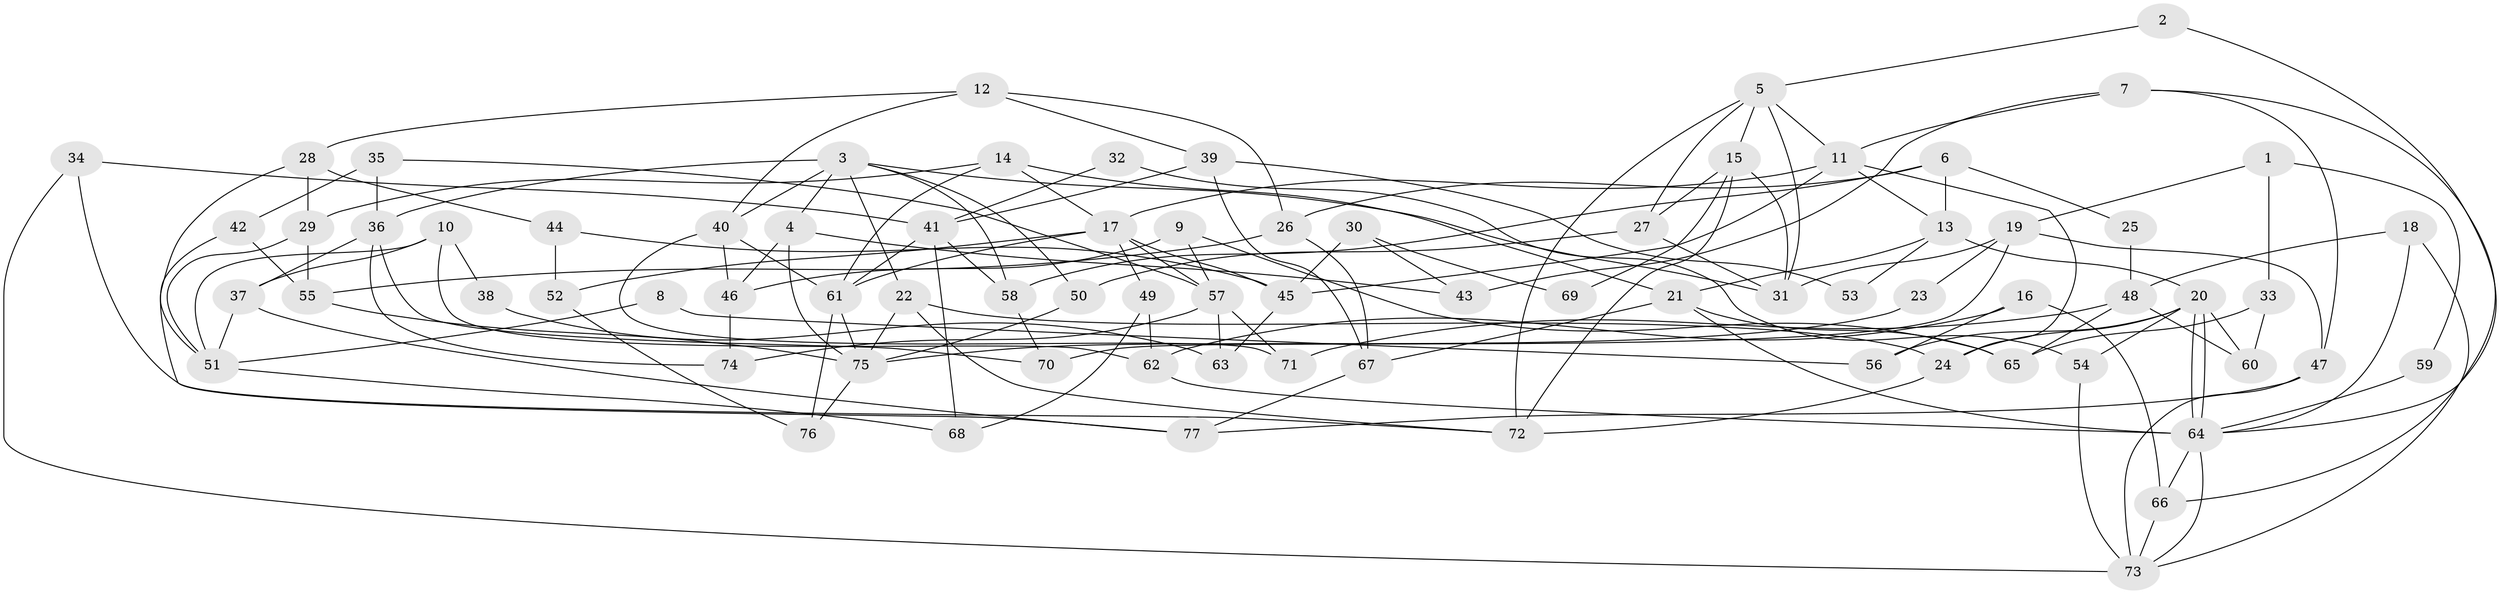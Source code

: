 // Generated by graph-tools (version 1.1) at 2025/26/03/09/25 03:26:14]
// undirected, 77 vertices, 154 edges
graph export_dot {
graph [start="1"]
  node [color=gray90,style=filled];
  1;
  2;
  3;
  4;
  5;
  6;
  7;
  8;
  9;
  10;
  11;
  12;
  13;
  14;
  15;
  16;
  17;
  18;
  19;
  20;
  21;
  22;
  23;
  24;
  25;
  26;
  27;
  28;
  29;
  30;
  31;
  32;
  33;
  34;
  35;
  36;
  37;
  38;
  39;
  40;
  41;
  42;
  43;
  44;
  45;
  46;
  47;
  48;
  49;
  50;
  51;
  52;
  53;
  54;
  55;
  56;
  57;
  58;
  59;
  60;
  61;
  62;
  63;
  64;
  65;
  66;
  67;
  68;
  69;
  70;
  71;
  72;
  73;
  74;
  75;
  76;
  77;
  1 -- 33;
  1 -- 19;
  1 -- 59;
  2 -- 5;
  2 -- 64;
  3 -- 22;
  3 -- 31;
  3 -- 4;
  3 -- 36;
  3 -- 40;
  3 -- 50;
  3 -- 58;
  4 -- 75;
  4 -- 43;
  4 -- 46;
  5 -- 15;
  5 -- 11;
  5 -- 27;
  5 -- 31;
  5 -- 72;
  6 -- 58;
  6 -- 26;
  6 -- 13;
  6 -- 25;
  7 -- 66;
  7 -- 11;
  7 -- 43;
  7 -- 47;
  8 -- 51;
  8 -- 56;
  9 -- 46;
  9 -- 57;
  9 -- 65;
  10 -- 37;
  10 -- 51;
  10 -- 38;
  10 -- 62;
  11 -- 24;
  11 -- 13;
  11 -- 17;
  11 -- 45;
  12 -- 28;
  12 -- 40;
  12 -- 26;
  12 -- 39;
  13 -- 21;
  13 -- 20;
  13 -- 53;
  14 -- 61;
  14 -- 29;
  14 -- 17;
  14 -- 21;
  15 -- 27;
  15 -- 72;
  15 -- 31;
  15 -- 69;
  16 -- 62;
  16 -- 66;
  16 -- 56;
  17 -- 45;
  17 -- 49;
  17 -- 52;
  17 -- 57;
  17 -- 61;
  18 -- 48;
  18 -- 64;
  18 -- 73;
  19 -- 47;
  19 -- 31;
  19 -- 23;
  19 -- 70;
  20 -- 64;
  20 -- 64;
  20 -- 24;
  20 -- 54;
  20 -- 56;
  20 -- 60;
  21 -- 64;
  21 -- 65;
  21 -- 67;
  22 -- 75;
  22 -- 24;
  22 -- 72;
  23 -- 75;
  24 -- 72;
  25 -- 48;
  26 -- 55;
  26 -- 67;
  27 -- 31;
  27 -- 50;
  28 -- 44;
  28 -- 51;
  28 -- 29;
  29 -- 51;
  29 -- 55;
  30 -- 45;
  30 -- 43;
  30 -- 69;
  32 -- 54;
  32 -- 41;
  33 -- 60;
  33 -- 65;
  34 -- 41;
  34 -- 72;
  34 -- 73;
  35 -- 36;
  35 -- 57;
  35 -- 42;
  36 -- 70;
  36 -- 37;
  36 -- 74;
  37 -- 77;
  37 -- 51;
  38 -- 63;
  39 -- 67;
  39 -- 41;
  39 -- 53;
  40 -- 61;
  40 -- 46;
  40 -- 71;
  41 -- 61;
  41 -- 58;
  41 -- 68;
  42 -- 77;
  42 -- 55;
  44 -- 52;
  44 -- 45;
  45 -- 63;
  46 -- 74;
  47 -- 73;
  47 -- 77;
  48 -- 71;
  48 -- 65;
  48 -- 60;
  49 -- 62;
  49 -- 68;
  50 -- 75;
  51 -- 68;
  52 -- 76;
  54 -- 73;
  55 -- 75;
  57 -- 74;
  57 -- 63;
  57 -- 71;
  58 -- 70;
  59 -- 64;
  61 -- 75;
  61 -- 76;
  62 -- 64;
  64 -- 73;
  64 -- 66;
  66 -- 73;
  67 -- 77;
  75 -- 76;
}
